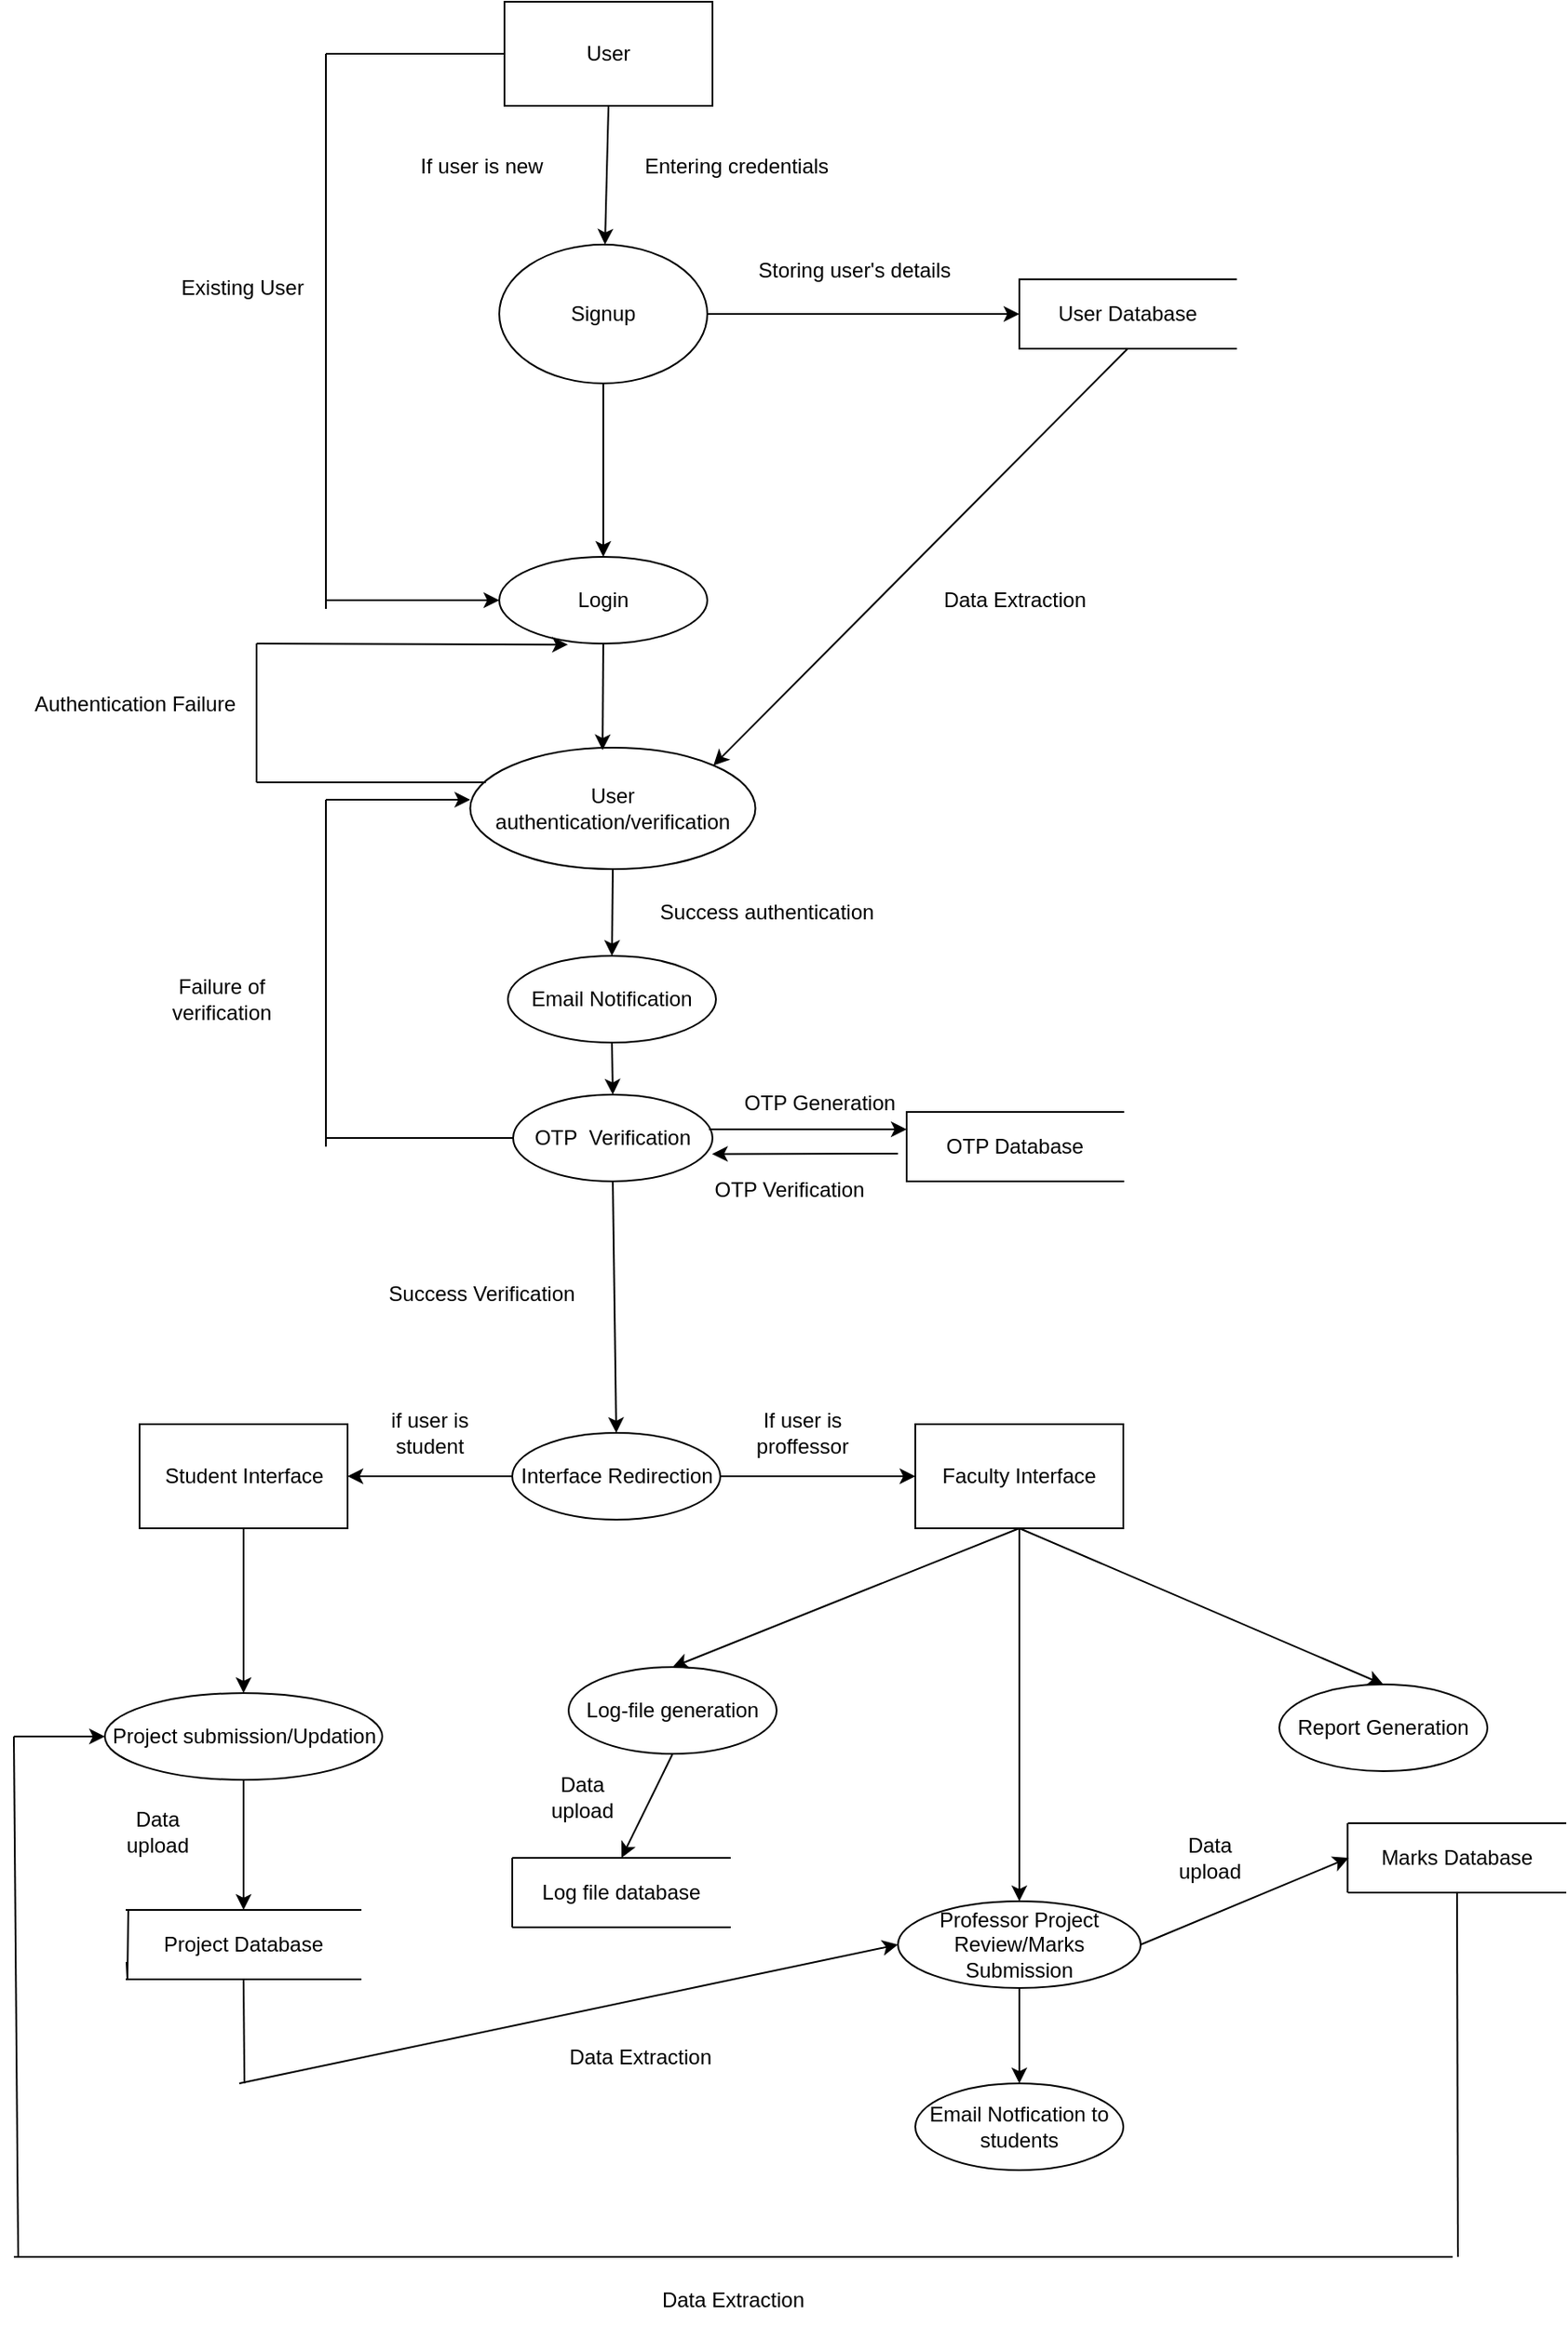 <mxfile version="24.7.7">
  <diagram name="Page-1" id="P-hKMVtYam3UT6XTQ_Xq">
    <mxGraphModel dx="1290" dy="1657" grid="1" gridSize="10" guides="1" tooltips="1" connect="1" arrows="1" fold="1" page="1" pageScale="1" pageWidth="850" pageHeight="1100" math="0" shadow="0">
      <root>
        <mxCell id="0" />
        <mxCell id="1" parent="0" />
        <mxCell id="5QyX-J9WqejbtlyMFyVM-2" value="Student Interface" style="rounded=0;whiteSpace=wrap;html=1;" parent="1" vertex="1">
          <mxGeometry x="152.5" y="400" width="120" height="60" as="geometry" />
        </mxCell>
        <mxCell id="5QyX-J9WqejbtlyMFyVM-26" value="User authentication/verification" style="ellipse;whiteSpace=wrap;html=1;" parent="1" vertex="1">
          <mxGeometry x="343.25" y="10" width="164.5" height="70" as="geometry" />
        </mxCell>
        <mxCell id="5QyX-J9WqejbtlyMFyVM-28" value="OTP&amp;nbsp; Verification" style="ellipse;whiteSpace=wrap;html=1;" parent="1" vertex="1">
          <mxGeometry x="368" y="210" width="115" height="50" as="geometry" />
        </mxCell>
        <mxCell id="5QyX-J9WqejbtlyMFyVM-29" value="" style="endArrow=classic;html=1;rounded=0;exitX=0.5;exitY=1;exitDx=0;exitDy=0;" parent="1" source="5QyX-J9WqejbtlyMFyVM-26" edge="1">
          <mxGeometry width="50" height="50" relative="1" as="geometry">
            <mxPoint x="390" y="240" as="sourcePoint" />
            <mxPoint x="425" y="130" as="targetPoint" />
          </mxGeometry>
        </mxCell>
        <mxCell id="5QyX-J9WqejbtlyMFyVM-30" value="" style="endArrow=classic;html=1;rounded=0;exitX=0;exitY=0.5;exitDx=0;exitDy=0;" parent="1" source="5QyX-J9WqejbtlyMFyVM-45" target="5QyX-J9WqejbtlyMFyVM-2" edge="1">
          <mxGeometry width="50" height="50" relative="1" as="geometry">
            <mxPoint x="330" y="270" as="sourcePoint" />
            <mxPoint x="440" y="250" as="targetPoint" />
          </mxGeometry>
        </mxCell>
        <mxCell id="5QyX-J9WqejbtlyMFyVM-31" value="" style="endArrow=classic;html=1;rounded=0;exitX=1;exitY=0.5;exitDx=0;exitDy=0;entryX=0;entryY=0.5;entryDx=0;entryDy=0;" parent="1" source="5QyX-J9WqejbtlyMFyVM-45" target="5QyX-J9WqejbtlyMFyVM-32" edge="1">
          <mxGeometry width="50" height="50" relative="1" as="geometry">
            <mxPoint x="530" y="270" as="sourcePoint" />
            <mxPoint x="650" y="300" as="targetPoint" />
          </mxGeometry>
        </mxCell>
        <mxCell id="5QyX-J9WqejbtlyMFyVM-32" value="Faculty Interface" style="rounded=0;whiteSpace=wrap;html=1;" parent="1" vertex="1">
          <mxGeometry x="600" y="400" width="120" height="60" as="geometry" />
        </mxCell>
        <mxCell id="5QyX-J9WqejbtlyMFyVM-33" value="Email Notification" style="ellipse;whiteSpace=wrap;html=1;" parent="1" vertex="1">
          <mxGeometry x="365" y="130" width="120" height="50" as="geometry" />
        </mxCell>
        <mxCell id="5QyX-J9WqejbtlyMFyVM-34" value="" style="endArrow=classic;html=1;rounded=0;exitX=0.5;exitY=1;exitDx=0;exitDy=0;entryX=0.5;entryY=0;entryDx=0;entryDy=0;" parent="1" source="5QyX-J9WqejbtlyMFyVM-33" target="5QyX-J9WqejbtlyMFyVM-28" edge="1">
          <mxGeometry width="50" height="50" relative="1" as="geometry">
            <mxPoint x="480" y="200" as="sourcePoint" />
            <mxPoint x="530" y="150" as="targetPoint" />
          </mxGeometry>
        </mxCell>
        <mxCell id="5QyX-J9WqejbtlyMFyVM-35" value="Project submission/Updation" style="ellipse;whiteSpace=wrap;html=1;" parent="1" vertex="1">
          <mxGeometry x="132.5" y="555" width="160" height="50" as="geometry" />
        </mxCell>
        <mxCell id="5QyX-J9WqejbtlyMFyVM-36" value="" style="endArrow=classic;html=1;rounded=0;exitX=0.5;exitY=1;exitDx=0;exitDy=0;" parent="1" source="5QyX-J9WqejbtlyMFyVM-2" target="5QyX-J9WqejbtlyMFyVM-35" edge="1">
          <mxGeometry width="50" height="50" relative="1" as="geometry">
            <mxPoint x="400" y="510" as="sourcePoint" />
            <mxPoint x="450" y="460" as="targetPoint" />
          </mxGeometry>
        </mxCell>
        <mxCell id="5QyX-J9WqejbtlyMFyVM-37" value="Log-file generation" style="ellipse;whiteSpace=wrap;html=1;" parent="1" vertex="1">
          <mxGeometry x="400" y="540" width="120" height="50" as="geometry" />
        </mxCell>
        <mxCell id="5QyX-J9WqejbtlyMFyVM-38" value="Professor Project Review/Marks Submission" style="ellipse;whiteSpace=wrap;html=1;" parent="1" vertex="1">
          <mxGeometry x="590" y="675" width="140" height="50" as="geometry" />
        </mxCell>
        <mxCell id="5QyX-J9WqejbtlyMFyVM-39" value="Report Generation" style="ellipse;whiteSpace=wrap;html=1;" parent="1" vertex="1">
          <mxGeometry x="810" y="550" width="120" height="50" as="geometry" />
        </mxCell>
        <mxCell id="5QyX-J9WqejbtlyMFyVM-40" value="" style="endArrow=classic;html=1;rounded=0;entryX=0.5;entryY=0;entryDx=0;entryDy=0;exitX=0.5;exitY=1;exitDx=0;exitDy=0;" parent="1" source="5QyX-J9WqejbtlyMFyVM-32" target="5QyX-J9WqejbtlyMFyVM-37" edge="1">
          <mxGeometry width="50" height="50" relative="1" as="geometry">
            <mxPoint x="510" y="480" as="sourcePoint" />
            <mxPoint x="560" y="430" as="targetPoint" />
          </mxGeometry>
        </mxCell>
        <mxCell id="5QyX-J9WqejbtlyMFyVM-41" value="" style="endArrow=classic;html=1;rounded=0;entryX=0.5;entryY=0;entryDx=0;entryDy=0;exitX=0.5;exitY=1;exitDx=0;exitDy=0;" parent="1" source="5QyX-J9WqejbtlyMFyVM-32" target="5QyX-J9WqejbtlyMFyVM-38" edge="1">
          <mxGeometry width="50" height="50" relative="1" as="geometry">
            <mxPoint x="510" y="480" as="sourcePoint" />
            <mxPoint x="560" y="430" as="targetPoint" />
          </mxGeometry>
        </mxCell>
        <mxCell id="5QyX-J9WqejbtlyMFyVM-42" value="" style="endArrow=classic;html=1;rounded=0;entryX=0.5;entryY=0;entryDx=0;entryDy=0;exitX=0.5;exitY=1;exitDx=0;exitDy=0;" parent="1" source="5QyX-J9WqejbtlyMFyVM-32" target="5QyX-J9WqejbtlyMFyVM-39" edge="1">
          <mxGeometry width="50" height="50" relative="1" as="geometry">
            <mxPoint x="650" y="360" as="sourcePoint" />
            <mxPoint x="560" y="430" as="targetPoint" />
          </mxGeometry>
        </mxCell>
        <mxCell id="5QyX-J9WqejbtlyMFyVM-43" value="" style="endArrow=classic;html=1;rounded=0;exitX=0.5;exitY=1;exitDx=0;exitDy=0;" parent="1" source="5QyX-J9WqejbtlyMFyVM-38" target="5QyX-J9WqejbtlyMFyVM-44" edge="1">
          <mxGeometry width="50" height="50" relative="1" as="geometry">
            <mxPoint x="600" y="500" as="sourcePoint" />
            <mxPoint x="650" y="630" as="targetPoint" />
          </mxGeometry>
        </mxCell>
        <mxCell id="5QyX-J9WqejbtlyMFyVM-44" value="Email Notfication to students" style="ellipse;whiteSpace=wrap;html=1;" parent="1" vertex="1">
          <mxGeometry x="600" y="780" width="120" height="50" as="geometry" />
        </mxCell>
        <mxCell id="5QyX-J9WqejbtlyMFyVM-45" value="Interface Redirection" style="ellipse;whiteSpace=wrap;html=1;" parent="1" vertex="1">
          <mxGeometry x="367.5" y="405" width="120" height="50" as="geometry" />
        </mxCell>
        <mxCell id="5QyX-J9WqejbtlyMFyVM-46" value="" style="endArrow=classic;html=1;rounded=0;entryX=0.5;entryY=0;entryDx=0;entryDy=0;exitX=0.5;exitY=1;exitDx=0;exitDy=0;" parent="1" source="5QyX-J9WqejbtlyMFyVM-28" target="5QyX-J9WqejbtlyMFyVM-45" edge="1">
          <mxGeometry width="50" height="50" relative="1" as="geometry">
            <mxPoint x="670" y="330" as="sourcePoint" />
            <mxPoint x="720" y="280" as="targetPoint" />
          </mxGeometry>
        </mxCell>
        <mxCell id="5QyX-J9WqejbtlyMFyVM-47" value="User Database" style="shape=partialRectangle;whiteSpace=wrap;html=1;left=0;right=0;fillColor=none;" parent="1" vertex="1">
          <mxGeometry x="660" y="-260" width="125" height="40" as="geometry" />
        </mxCell>
        <mxCell id="5QyX-J9WqejbtlyMFyVM-49" value="Project Database" style="shape=partialRectangle;whiteSpace=wrap;html=1;left=0;right=0;fillColor=none;" parent="1" vertex="1">
          <mxGeometry x="145" y="680" width="135" height="40" as="geometry" />
        </mxCell>
        <mxCell id="5QyX-J9WqejbtlyMFyVM-50" value="" style="endArrow=none;html=1;rounded=0;" parent="1" edge="1">
          <mxGeometry width="50" height="50" relative="1" as="geometry">
            <mxPoint x="145" y="710" as="sourcePoint" />
            <mxPoint x="146" y="680" as="targetPoint" />
            <Array as="points">
              <mxPoint x="145.5" y="720" />
            </Array>
          </mxGeometry>
        </mxCell>
        <mxCell id="5QyX-J9WqejbtlyMFyVM-51" value="Marks Database" style="shape=partialRectangle;whiteSpace=wrap;html=1;left=0;right=0;fillColor=none;" parent="1" vertex="1">
          <mxGeometry x="850" y="630" width="125" height="40" as="geometry" />
        </mxCell>
        <mxCell id="5QyX-J9WqejbtlyMFyVM-52" value="" style="endArrow=none;html=1;rounded=0;" parent="1" edge="1">
          <mxGeometry width="50" height="50" relative="1" as="geometry">
            <mxPoint x="849.33" y="670" as="sourcePoint" />
            <mxPoint x="849.33" y="630" as="targetPoint" />
          </mxGeometry>
        </mxCell>
        <mxCell id="5QyX-J9WqejbtlyMFyVM-53" value="OTP Database" style="shape=partialRectangle;whiteSpace=wrap;html=1;left=0;right=0;fillColor=none;" parent="1" vertex="1">
          <mxGeometry x="595" y="220" width="125" height="40" as="geometry" />
        </mxCell>
        <mxCell id="5QyX-J9WqejbtlyMFyVM-54" value="" style="endArrow=none;html=1;rounded=0;" parent="1" edge="1">
          <mxGeometry width="50" height="50" relative="1" as="geometry">
            <mxPoint x="595" y="260" as="sourcePoint" />
            <mxPoint x="595" y="220" as="targetPoint" />
          </mxGeometry>
        </mxCell>
        <mxCell id="5QyX-J9WqejbtlyMFyVM-57" value="" style="endArrow=classic;html=1;rounded=0;entryX=0;entryY=0.25;entryDx=0;entryDy=0;" parent="1" target="5QyX-J9WqejbtlyMFyVM-53" edge="1">
          <mxGeometry width="50" height="50" relative="1" as="geometry">
            <mxPoint x="481" y="230" as="sourcePoint" />
            <mxPoint x="720" y="210" as="targetPoint" />
          </mxGeometry>
        </mxCell>
        <mxCell id="5QyX-J9WqejbtlyMFyVM-58" value="" style="endArrow=classic;html=1;rounded=0;entryX=0.998;entryY=0.684;entryDx=0;entryDy=0;entryPerimeter=0;" parent="1" target="5QyX-J9WqejbtlyMFyVM-28" edge="1">
          <mxGeometry width="50" height="50" relative="1" as="geometry">
            <mxPoint x="590" y="244" as="sourcePoint" />
            <mxPoint x="680" y="300" as="targetPoint" />
          </mxGeometry>
        </mxCell>
        <mxCell id="5QyX-J9WqejbtlyMFyVM-59" value="OTP Generation" style="text;html=1;align=center;verticalAlign=middle;whiteSpace=wrap;rounded=0;" parent="1" vertex="1">
          <mxGeometry x="500" y="200" width="90" height="30" as="geometry" />
        </mxCell>
        <mxCell id="5QyX-J9WqejbtlyMFyVM-60" value="OTP Verification" style="text;html=1;align=center;verticalAlign=middle;whiteSpace=wrap;rounded=0;" parent="1" vertex="1">
          <mxGeometry x="480" y="250" width="95" height="30" as="geometry" />
        </mxCell>
        <mxCell id="5QyX-J9WqejbtlyMFyVM-61" value="" style="endArrow=classic;html=1;rounded=0;entryX=0.5;entryY=0;entryDx=0;entryDy=0;exitX=0.5;exitY=1;exitDx=0;exitDy=0;" parent="1" source="5QyX-J9WqejbtlyMFyVM-35" target="5QyX-J9WqejbtlyMFyVM-49" edge="1">
          <mxGeometry width="50" height="50" relative="1" as="geometry">
            <mxPoint x="630" y="400" as="sourcePoint" />
            <mxPoint x="680" y="350" as="targetPoint" />
          </mxGeometry>
        </mxCell>
        <mxCell id="5QyX-J9WqejbtlyMFyVM-62" value="" style="endArrow=classic;html=1;rounded=0;exitX=1;exitY=0.5;exitDx=0;exitDy=0;" parent="1" source="5QyX-J9WqejbtlyMFyVM-38" edge="1">
          <mxGeometry width="50" height="50" relative="1" as="geometry">
            <mxPoint x="610" y="500" as="sourcePoint" />
            <mxPoint x="850" y="650" as="targetPoint" />
          </mxGeometry>
        </mxCell>
        <mxCell id="5QyX-J9WqejbtlyMFyVM-63" value="Log file database" style="shape=partialRectangle;whiteSpace=wrap;html=1;left=0;right=0;fillColor=none;" parent="1" vertex="1">
          <mxGeometry x="368" y="650" width="125" height="40" as="geometry" />
        </mxCell>
        <mxCell id="5QyX-J9WqejbtlyMFyVM-64" value="" style="endArrow=none;html=1;rounded=0;" parent="1" edge="1">
          <mxGeometry width="50" height="50" relative="1" as="geometry">
            <mxPoint x="367.5" y="690" as="sourcePoint" />
            <mxPoint x="367.5" y="650" as="targetPoint" />
          </mxGeometry>
        </mxCell>
        <mxCell id="5QyX-J9WqejbtlyMFyVM-65" value="" style="endArrow=classic;html=1;rounded=0;entryX=0.5;entryY=0;entryDx=0;entryDy=0;exitX=0.5;exitY=1;exitDx=0;exitDy=0;" parent="1" source="5QyX-J9WqejbtlyMFyVM-37" target="5QyX-J9WqejbtlyMFyVM-63" edge="1">
          <mxGeometry width="50" height="50" relative="1" as="geometry">
            <mxPoint x="610" y="440" as="sourcePoint" />
            <mxPoint x="660" y="390" as="targetPoint" />
          </mxGeometry>
        </mxCell>
        <mxCell id="5QyX-J9WqejbtlyMFyVM-69" value="Data upload" style="text;html=1;align=center;verticalAlign=middle;whiteSpace=wrap;rounded=0;" parent="1" vertex="1">
          <mxGeometry x="132.5" y="620" width="60" height="30" as="geometry" />
        </mxCell>
        <mxCell id="5QyX-J9WqejbtlyMFyVM-70" value="Data upload" style="text;html=1;align=center;verticalAlign=middle;whiteSpace=wrap;rounded=0;" parent="1" vertex="1">
          <mxGeometry x="377.5" y="600" width="60" height="30" as="geometry" />
        </mxCell>
        <mxCell id="5QyX-J9WqejbtlyMFyVM-71" value="Data upload" style="text;html=1;align=center;verticalAlign=middle;whiteSpace=wrap;rounded=0;" parent="1" vertex="1">
          <mxGeometry x="740" y="635" width="60" height="30" as="geometry" />
        </mxCell>
        <mxCell id="DyBYl-gSUCOmaVxTaAqi-3" value="if user is student" style="text;html=1;align=center;verticalAlign=middle;whiteSpace=wrap;rounded=0;" parent="1" vertex="1">
          <mxGeometry x="280" y="390" width="80" height="30" as="geometry" />
        </mxCell>
        <mxCell id="DyBYl-gSUCOmaVxTaAqi-5" value="If user is proffessor" style="text;html=1;align=center;verticalAlign=middle;whiteSpace=wrap;rounded=0;" parent="1" vertex="1">
          <mxGeometry x="490" y="390" width="90" height="30" as="geometry" />
        </mxCell>
        <mxCell id="DyBYl-gSUCOmaVxTaAqi-11" value="" style="endArrow=none;html=1;rounded=0;entryX=0;entryY=0.5;entryDx=0;entryDy=0;" parent="1" target="5QyX-J9WqejbtlyMFyVM-28" edge="1">
          <mxGeometry width="50" height="50" relative="1" as="geometry">
            <mxPoint x="260" y="235" as="sourcePoint" />
            <mxPoint x="840" y="60" as="targetPoint" />
          </mxGeometry>
        </mxCell>
        <mxCell id="DyBYl-gSUCOmaVxTaAqi-13" value="Failure of verification" style="text;html=1;align=center;verticalAlign=middle;whiteSpace=wrap;rounded=0;" parent="1" vertex="1">
          <mxGeometry x="150" y="140" width="100" height="30" as="geometry" />
        </mxCell>
        <mxCell id="DyBYl-gSUCOmaVxTaAqi-15" value="" style="endArrow=none;html=1;rounded=0;" parent="1" edge="1">
          <mxGeometry width="50" height="50" relative="1" as="geometry">
            <mxPoint x="260" y="240" as="sourcePoint" />
            <mxPoint x="260" y="40" as="targetPoint" />
          </mxGeometry>
        </mxCell>
        <mxCell id="DyBYl-gSUCOmaVxTaAqi-17" value="Success Verification" style="text;html=1;align=center;verticalAlign=middle;whiteSpace=wrap;rounded=0;" parent="1" vertex="1">
          <mxGeometry x="295" y="310" width="110" height="30" as="geometry" />
        </mxCell>
        <mxCell id="w1BSC0gygDcjTrnXJUE0-2" value="Login" style="ellipse;whiteSpace=wrap;html=1;" vertex="1" parent="1">
          <mxGeometry x="360" y="-100" width="120" height="50" as="geometry" />
        </mxCell>
        <mxCell id="w1BSC0gygDcjTrnXJUE0-3" value="" style="endArrow=classic;html=1;rounded=0;exitX=0.5;exitY=1;exitDx=0;exitDy=0;entryX=0.464;entryY=0.02;entryDx=0;entryDy=0;entryPerimeter=0;" edge="1" parent="1" source="w1BSC0gygDcjTrnXJUE0-2" target="5QyX-J9WqejbtlyMFyVM-26">
          <mxGeometry width="50" height="50" relative="1" as="geometry">
            <mxPoint x="610" y="40" as="sourcePoint" />
            <mxPoint x="660" y="-10" as="targetPoint" />
          </mxGeometry>
        </mxCell>
        <mxCell id="w1BSC0gygDcjTrnXJUE0-4" value="" style="endArrow=none;html=1;rounded=0;exitX=0;exitY=1;exitDx=0;exitDy=0;entryX=0;entryY=0;entryDx=0;entryDy=0;" edge="1" parent="1" source="5QyX-J9WqejbtlyMFyVM-47" target="5QyX-J9WqejbtlyMFyVM-47">
          <mxGeometry width="50" height="50" relative="1" as="geometry">
            <mxPoint x="317.5" y="-200" as="sourcePoint" />
            <mxPoint x="367.5" y="-250" as="targetPoint" />
          </mxGeometry>
        </mxCell>
        <mxCell id="w1BSC0gygDcjTrnXJUE0-9" value="" style="endArrow=classic;html=1;rounded=0;entryX=0.085;entryY=0.283;entryDx=0;entryDy=0;entryPerimeter=0;" edge="1" parent="1">
          <mxGeometry width="50" height="50" relative="1" as="geometry">
            <mxPoint x="260" y="40" as="sourcePoint" />
            <mxPoint x="343.253" y="40.0" as="targetPoint" />
          </mxGeometry>
        </mxCell>
        <mxCell id="w1BSC0gygDcjTrnXJUE0-10" value="" style="endArrow=none;html=1;rounded=0;exitX=1;exitY=0.5;exitDx=0;exitDy=0;" edge="1" parent="1">
          <mxGeometry width="50" height="50" relative="1" as="geometry">
            <mxPoint x="220" y="30" as="sourcePoint" />
            <mxPoint x="352.25" y="30" as="targetPoint" />
          </mxGeometry>
        </mxCell>
        <mxCell id="w1BSC0gygDcjTrnXJUE0-11" value="Success authentication" style="text;html=1;align=center;verticalAlign=middle;whiteSpace=wrap;rounded=0;" vertex="1" parent="1">
          <mxGeometry x="437.5" y="90" width="152.5" height="30" as="geometry" />
        </mxCell>
        <mxCell id="w1BSC0gygDcjTrnXJUE0-14" value="Signup" style="ellipse;whiteSpace=wrap;html=1;" vertex="1" parent="1">
          <mxGeometry x="360" y="-280" width="120" height="80" as="geometry" />
        </mxCell>
        <mxCell id="w1BSC0gygDcjTrnXJUE0-15" value="" style="endArrow=classic;html=1;rounded=0;exitX=0.5;exitY=1;exitDx=0;exitDy=0;entryX=0.5;entryY=0;entryDx=0;entryDy=0;" edge="1" parent="1" source="w1BSC0gygDcjTrnXJUE0-14" target="w1BSC0gygDcjTrnXJUE0-2">
          <mxGeometry width="50" height="50" relative="1" as="geometry">
            <mxPoint x="540" y="-70" as="sourcePoint" />
            <mxPoint x="590" y="-120" as="targetPoint" />
          </mxGeometry>
        </mxCell>
        <mxCell id="w1BSC0gygDcjTrnXJUE0-16" value="User" style="rounded=0;whiteSpace=wrap;html=1;" vertex="1" parent="1">
          <mxGeometry x="363" y="-420" width="120" height="60" as="geometry" />
        </mxCell>
        <mxCell id="w1BSC0gygDcjTrnXJUE0-17" value="" style="endArrow=classic;html=1;rounded=0;exitX=0.5;exitY=1;exitDx=0;exitDy=0;" edge="1" parent="1" source="w1BSC0gygDcjTrnXJUE0-16" target="w1BSC0gygDcjTrnXJUE0-14">
          <mxGeometry width="50" height="50" relative="1" as="geometry">
            <mxPoint x="530" y="-210" as="sourcePoint" />
            <mxPoint x="580" y="-260" as="targetPoint" />
          </mxGeometry>
        </mxCell>
        <mxCell id="w1BSC0gygDcjTrnXJUE0-18" value="Entering credentials" style="text;html=1;align=center;verticalAlign=middle;whiteSpace=wrap;rounded=0;" vertex="1" parent="1">
          <mxGeometry x="437.5" y="-340" width="117.5" height="30" as="geometry" />
        </mxCell>
        <mxCell id="w1BSC0gygDcjTrnXJUE0-19" value="If user is new" style="text;html=1;align=center;verticalAlign=middle;whiteSpace=wrap;rounded=0;" vertex="1" parent="1">
          <mxGeometry x="300" y="-340" width="100" height="30" as="geometry" />
        </mxCell>
        <mxCell id="w1BSC0gygDcjTrnXJUE0-20" value="" style="endArrow=classic;html=1;rounded=0;exitX=1;exitY=0.5;exitDx=0;exitDy=0;" edge="1" parent="1" source="w1BSC0gygDcjTrnXJUE0-14">
          <mxGeometry width="50" height="50" relative="1" as="geometry">
            <mxPoint x="530" y="-110" as="sourcePoint" />
            <mxPoint x="660" y="-240" as="targetPoint" />
          </mxGeometry>
        </mxCell>
        <mxCell id="w1BSC0gygDcjTrnXJUE0-21" value="Storing user&#39;s details" style="text;html=1;align=center;verticalAlign=middle;whiteSpace=wrap;rounded=0;" vertex="1" parent="1">
          <mxGeometry x="500" y="-280" width="130" height="30" as="geometry" />
        </mxCell>
        <mxCell id="w1BSC0gygDcjTrnXJUE0-22" value="" style="endArrow=none;html=1;rounded=0;entryX=0;entryY=0.5;entryDx=0;entryDy=0;" edge="1" parent="1" target="w1BSC0gygDcjTrnXJUE0-16">
          <mxGeometry width="50" height="50" relative="1" as="geometry">
            <mxPoint x="260" y="-390" as="sourcePoint" />
            <mxPoint x="580" y="-220" as="targetPoint" />
          </mxGeometry>
        </mxCell>
        <mxCell id="w1BSC0gygDcjTrnXJUE0-23" value="" style="endArrow=none;html=1;rounded=0;" edge="1" parent="1">
          <mxGeometry width="50" height="50" relative="1" as="geometry">
            <mxPoint x="260" y="-70" as="sourcePoint" />
            <mxPoint x="260" y="-390" as="targetPoint" />
          </mxGeometry>
        </mxCell>
        <mxCell id="w1BSC0gygDcjTrnXJUE0-24" value="" style="endArrow=classic;html=1;rounded=0;" edge="1" parent="1" target="w1BSC0gygDcjTrnXJUE0-2">
          <mxGeometry width="50" height="50" relative="1" as="geometry">
            <mxPoint x="260" y="-75" as="sourcePoint" />
            <mxPoint x="580" y="-220" as="targetPoint" />
          </mxGeometry>
        </mxCell>
        <mxCell id="w1BSC0gygDcjTrnXJUE0-25" value="Existing User" style="text;html=1;align=center;verticalAlign=middle;whiteSpace=wrap;rounded=0;" vertex="1" parent="1">
          <mxGeometry x="172.5" y="-270" width="77.5" height="30" as="geometry" />
        </mxCell>
        <mxCell id="w1BSC0gygDcjTrnXJUE0-27" value="" style="endArrow=classic;html=1;rounded=0;entryX=1;entryY=0;entryDx=0;entryDy=0;exitX=0.5;exitY=1;exitDx=0;exitDy=0;" edge="1" parent="1" source="5QyX-J9WqejbtlyMFyVM-47" target="5QyX-J9WqejbtlyMFyVM-26">
          <mxGeometry width="50" height="50" relative="1" as="geometry">
            <mxPoint x="530" y="-80" as="sourcePoint" />
            <mxPoint x="580" y="-130" as="targetPoint" />
          </mxGeometry>
        </mxCell>
        <mxCell id="w1BSC0gygDcjTrnXJUE0-28" value="Data Extraction" style="text;html=1;align=center;verticalAlign=middle;whiteSpace=wrap;rounded=0;" vertex="1" parent="1">
          <mxGeometry x="605" y="-90" width="105" height="30" as="geometry" />
        </mxCell>
        <mxCell id="w1BSC0gygDcjTrnXJUE0-29" value="" style="endArrow=none;html=1;rounded=0;" edge="1" parent="1">
          <mxGeometry width="50" height="50" relative="1" as="geometry">
            <mxPoint x="220" y="30" as="sourcePoint" />
            <mxPoint x="220" y="-50" as="targetPoint" />
          </mxGeometry>
        </mxCell>
        <mxCell id="w1BSC0gygDcjTrnXJUE0-31" value="" style="endArrow=classic;html=1;rounded=0;entryX=0.33;entryY=1.012;entryDx=0;entryDy=0;entryPerimeter=0;" edge="1" parent="1" target="w1BSC0gygDcjTrnXJUE0-2">
          <mxGeometry width="50" height="50" relative="1" as="geometry">
            <mxPoint x="220" y="-50" as="sourcePoint" />
            <mxPoint x="580" y="-90" as="targetPoint" />
          </mxGeometry>
        </mxCell>
        <mxCell id="w1BSC0gygDcjTrnXJUE0-32" value="Authentication Failure" style="text;html=1;align=center;verticalAlign=middle;whiteSpace=wrap;rounded=0;" vertex="1" parent="1">
          <mxGeometry x="90" y="-30" width="120" height="30" as="geometry" />
        </mxCell>
        <mxCell id="w1BSC0gygDcjTrnXJUE0-33" value="" style="endArrow=classic;html=1;rounded=0;entryX=0;entryY=0.5;entryDx=0;entryDy=0;" edge="1" parent="1" target="5QyX-J9WqejbtlyMFyVM-38">
          <mxGeometry width="50" height="50" relative="1" as="geometry">
            <mxPoint x="210" y="780" as="sourcePoint" />
            <mxPoint x="250" y="740" as="targetPoint" />
          </mxGeometry>
        </mxCell>
        <mxCell id="w1BSC0gygDcjTrnXJUE0-34" value="" style="endArrow=none;html=1;rounded=0;entryX=0.5;entryY=1;entryDx=0;entryDy=0;" edge="1" parent="1" target="5QyX-J9WqejbtlyMFyVM-49">
          <mxGeometry width="50" height="50" relative="1" as="geometry">
            <mxPoint x="213" y="780" as="sourcePoint" />
            <mxPoint x="550" y="730" as="targetPoint" />
          </mxGeometry>
        </mxCell>
        <mxCell id="w1BSC0gygDcjTrnXJUE0-35" value="Data Extraction" style="text;html=1;align=center;verticalAlign=middle;whiteSpace=wrap;rounded=0;" vertex="1" parent="1">
          <mxGeometry x="365" y="750" width="152.5" height="30" as="geometry" />
        </mxCell>
        <mxCell id="w1BSC0gygDcjTrnXJUE0-36" value="" style="endArrow=none;html=1;rounded=0;entryX=0.5;entryY=1;entryDx=0;entryDy=0;" edge="1" parent="1" target="5QyX-J9WqejbtlyMFyVM-51">
          <mxGeometry width="50" height="50" relative="1" as="geometry">
            <mxPoint x="913" y="880" as="sourcePoint" />
            <mxPoint x="500" y="710" as="targetPoint" />
          </mxGeometry>
        </mxCell>
        <mxCell id="w1BSC0gygDcjTrnXJUE0-37" value="" style="endArrow=none;html=1;rounded=0;" edge="1" parent="1">
          <mxGeometry width="50" height="50" relative="1" as="geometry">
            <mxPoint x="80" y="880" as="sourcePoint" />
            <mxPoint x="910" y="880" as="targetPoint" />
          </mxGeometry>
        </mxCell>
        <mxCell id="w1BSC0gygDcjTrnXJUE0-39" value="" style="endArrow=none;html=1;rounded=0;" edge="1" parent="1">
          <mxGeometry width="50" height="50" relative="1" as="geometry">
            <mxPoint x="82.5" y="880" as="sourcePoint" />
            <mxPoint x="80" y="580" as="targetPoint" />
          </mxGeometry>
        </mxCell>
        <mxCell id="w1BSC0gygDcjTrnXJUE0-40" value="" style="endArrow=classic;html=1;rounded=0;entryX=0;entryY=0.5;entryDx=0;entryDy=0;" edge="1" parent="1" target="5QyX-J9WqejbtlyMFyVM-35">
          <mxGeometry width="50" height="50" relative="1" as="geometry">
            <mxPoint x="80" y="580" as="sourcePoint" />
            <mxPoint x="130" y="540" as="targetPoint" />
          </mxGeometry>
        </mxCell>
        <mxCell id="w1BSC0gygDcjTrnXJUE0-41" value="Data Extraction" style="text;html=1;align=center;verticalAlign=middle;whiteSpace=wrap;rounded=0;" vertex="1" parent="1">
          <mxGeometry x="430" y="890" width="130" height="30" as="geometry" />
        </mxCell>
      </root>
    </mxGraphModel>
  </diagram>
</mxfile>
